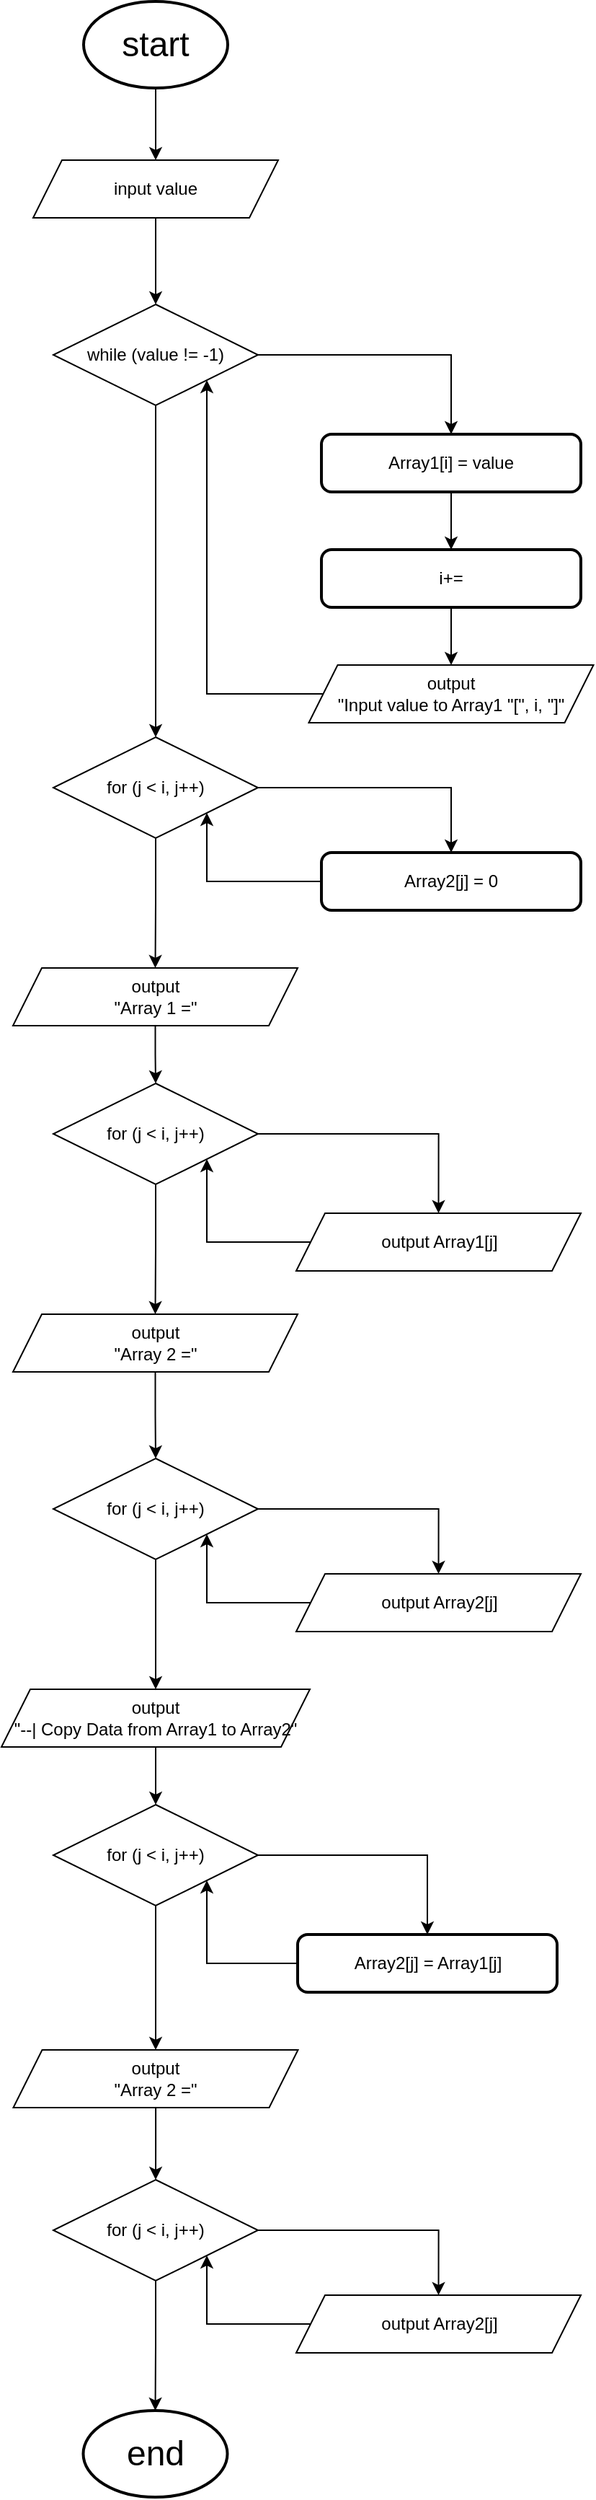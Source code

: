 <mxfile version="25.0.3">
  <diagram name="Page-1" id="F2ajOnZY6f7qFGTdP2zr">
    <mxGraphModel dx="2390" dy="1243" grid="1" gridSize="10" guides="1" tooltips="1" connect="1" arrows="1" fold="1" page="1" pageScale="1" pageWidth="850" pageHeight="1100" math="0" shadow="0">
      <root>
        <mxCell id="0" />
        <mxCell id="1" parent="0" />
        <mxCell id="ePJPPTmYgowWuQNThrpA-9" style="edgeStyle=orthogonalEdgeStyle;rounded=0;orthogonalLoop=1;jettySize=auto;html=1;entryX=0.5;entryY=0;entryDx=0;entryDy=0;" edge="1" parent="1" source="ePJPPTmYgowWuQNThrpA-1" target="ePJPPTmYgowWuQNThrpA-6">
          <mxGeometry relative="1" as="geometry" />
        </mxCell>
        <mxCell id="ePJPPTmYgowWuQNThrpA-1" value="&lt;font style=&quot;font-size: 24px;&quot;&gt;start&lt;/font&gt;" style="strokeWidth=2;html=1;shape=mxgraph.flowchart.start_1;whiteSpace=wrap;" vertex="1" parent="1">
          <mxGeometry x="375" y="40" width="100" height="60" as="geometry" />
        </mxCell>
        <mxCell id="ePJPPTmYgowWuQNThrpA-11" style="edgeStyle=orthogonalEdgeStyle;rounded=0;orthogonalLoop=1;jettySize=auto;html=1;entryX=0.5;entryY=0;entryDx=0;entryDy=0;" edge="1" parent="1" source="ePJPPTmYgowWuQNThrpA-2" target="ePJPPTmYgowWuQNThrpA-4">
          <mxGeometry relative="1" as="geometry" />
        </mxCell>
        <mxCell id="ePJPPTmYgowWuQNThrpA-19" style="edgeStyle=orthogonalEdgeStyle;rounded=0;orthogonalLoop=1;jettySize=auto;html=1;entryX=0.5;entryY=0;entryDx=0;entryDy=0;" edge="1" parent="1" source="ePJPPTmYgowWuQNThrpA-2" target="ePJPPTmYgowWuQNThrpA-15">
          <mxGeometry relative="1" as="geometry">
            <mxPoint x="425" y="540" as="targetPoint" />
          </mxGeometry>
        </mxCell>
        <mxCell id="ePJPPTmYgowWuQNThrpA-2" value="while (value != -1)" style="rhombus;whiteSpace=wrap;html=1;" vertex="1" parent="1">
          <mxGeometry x="354" y="250" width="142" height="70" as="geometry" />
        </mxCell>
        <mxCell id="ePJPPTmYgowWuQNThrpA-12" style="edgeStyle=orthogonalEdgeStyle;rounded=0;orthogonalLoop=1;jettySize=auto;html=1;entryX=0.5;entryY=0;entryDx=0;entryDy=0;" edge="1" parent="1" source="ePJPPTmYgowWuQNThrpA-4" target="ePJPPTmYgowWuQNThrpA-7">
          <mxGeometry relative="1" as="geometry" />
        </mxCell>
        <mxCell id="ePJPPTmYgowWuQNThrpA-4" value="Array1[i] = value" style="rounded=1;whiteSpace=wrap;html=1;absoluteArcSize=1;arcSize=14;strokeWidth=2;" vertex="1" parent="1">
          <mxGeometry x="540" y="340" width="180" height="40" as="geometry" />
        </mxCell>
        <mxCell id="ePJPPTmYgowWuQNThrpA-5" value="&lt;font style=&quot;font-size: 24px;&quot;&gt;end&lt;/font&gt;" style="strokeWidth=2;html=1;shape=mxgraph.flowchart.start_1;whiteSpace=wrap;" vertex="1" parent="1">
          <mxGeometry x="374.75" y="1710" width="100" height="60" as="geometry" />
        </mxCell>
        <mxCell id="ePJPPTmYgowWuQNThrpA-10" style="edgeStyle=orthogonalEdgeStyle;rounded=0;orthogonalLoop=1;jettySize=auto;html=1;entryX=0.5;entryY=0;entryDx=0;entryDy=0;" edge="1" parent="1" source="ePJPPTmYgowWuQNThrpA-6" target="ePJPPTmYgowWuQNThrpA-2">
          <mxGeometry relative="1" as="geometry" />
        </mxCell>
        <mxCell id="ePJPPTmYgowWuQNThrpA-6" value="input value" style="shape=parallelogram;perimeter=parallelogramPerimeter;whiteSpace=wrap;html=1;fixedSize=1;" vertex="1" parent="1">
          <mxGeometry x="340" y="150" width="170" height="40" as="geometry" />
        </mxCell>
        <mxCell id="ePJPPTmYgowWuQNThrpA-13" style="edgeStyle=orthogonalEdgeStyle;rounded=0;orthogonalLoop=1;jettySize=auto;html=1;entryX=0.5;entryY=0;entryDx=0;entryDy=0;" edge="1" parent="1" source="ePJPPTmYgowWuQNThrpA-7" target="ePJPPTmYgowWuQNThrpA-8">
          <mxGeometry relative="1" as="geometry" />
        </mxCell>
        <mxCell id="ePJPPTmYgowWuQNThrpA-7" value="i+=" style="rounded=1;whiteSpace=wrap;html=1;absoluteArcSize=1;arcSize=14;strokeWidth=2;" vertex="1" parent="1">
          <mxGeometry x="540" y="420" width="180" height="40" as="geometry" />
        </mxCell>
        <mxCell id="ePJPPTmYgowWuQNThrpA-14" style="edgeStyle=orthogonalEdgeStyle;rounded=0;orthogonalLoop=1;jettySize=auto;html=1;entryX=1;entryY=1;entryDx=0;entryDy=0;" edge="1" parent="1" source="ePJPPTmYgowWuQNThrpA-8" target="ePJPPTmYgowWuQNThrpA-2">
          <mxGeometry relative="1" as="geometry" />
        </mxCell>
        <mxCell id="ePJPPTmYgowWuQNThrpA-8" value="output&lt;div&gt;&quot;Input value to Array1 &quot;[&quot;, i, &quot;]&quot;&lt;/div&gt;" style="shape=parallelogram;perimeter=parallelogramPerimeter;whiteSpace=wrap;html=1;fixedSize=1;" vertex="1" parent="1">
          <mxGeometry x="531.25" y="500" width="197.5" height="40" as="geometry" />
        </mxCell>
        <mxCell id="ePJPPTmYgowWuQNThrpA-17" style="edgeStyle=orthogonalEdgeStyle;rounded=0;orthogonalLoop=1;jettySize=auto;html=1;entryX=0.5;entryY=0;entryDx=0;entryDy=0;" edge="1" parent="1" source="ePJPPTmYgowWuQNThrpA-15" target="ePJPPTmYgowWuQNThrpA-16">
          <mxGeometry relative="1" as="geometry" />
        </mxCell>
        <mxCell id="ePJPPTmYgowWuQNThrpA-21" style="edgeStyle=orthogonalEdgeStyle;rounded=0;orthogonalLoop=1;jettySize=auto;html=1;entryX=0.5;entryY=0;entryDx=0;entryDy=0;" edge="1" parent="1" source="ePJPPTmYgowWuQNThrpA-15" target="ePJPPTmYgowWuQNThrpA-20">
          <mxGeometry relative="1" as="geometry" />
        </mxCell>
        <mxCell id="ePJPPTmYgowWuQNThrpA-15" value="for (j &amp;lt; i, j++)" style="rhombus;whiteSpace=wrap;html=1;" vertex="1" parent="1">
          <mxGeometry x="354" y="550" width="142" height="70" as="geometry" />
        </mxCell>
        <mxCell id="ePJPPTmYgowWuQNThrpA-18" style="edgeStyle=orthogonalEdgeStyle;rounded=0;orthogonalLoop=1;jettySize=auto;html=1;entryX=1;entryY=1;entryDx=0;entryDy=0;" edge="1" parent="1" source="ePJPPTmYgowWuQNThrpA-16" target="ePJPPTmYgowWuQNThrpA-15">
          <mxGeometry relative="1" as="geometry" />
        </mxCell>
        <mxCell id="ePJPPTmYgowWuQNThrpA-16" value="Array2[j] = 0" style="rounded=1;whiteSpace=wrap;html=1;absoluteArcSize=1;arcSize=14;strokeWidth=2;" vertex="1" parent="1">
          <mxGeometry x="540" y="630" width="180" height="40" as="geometry" />
        </mxCell>
        <mxCell id="ePJPPTmYgowWuQNThrpA-23" style="edgeStyle=orthogonalEdgeStyle;rounded=0;orthogonalLoop=1;jettySize=auto;html=1;entryX=0.5;entryY=0;entryDx=0;entryDy=0;" edge="1" parent="1" source="ePJPPTmYgowWuQNThrpA-20" target="ePJPPTmYgowWuQNThrpA-22">
          <mxGeometry relative="1" as="geometry" />
        </mxCell>
        <mxCell id="ePJPPTmYgowWuQNThrpA-20" value="output&lt;div&gt;&quot;Array 1 =&quot;&lt;/div&gt;" style="shape=parallelogram;perimeter=parallelogramPerimeter;whiteSpace=wrap;html=1;fixedSize=1;" vertex="1" parent="1">
          <mxGeometry x="326" y="710" width="197.5" height="40" as="geometry" />
        </mxCell>
        <mxCell id="ePJPPTmYgowWuQNThrpA-25" style="edgeStyle=orthogonalEdgeStyle;rounded=0;orthogonalLoop=1;jettySize=auto;html=1;entryX=0.5;entryY=0;entryDx=0;entryDy=0;" edge="1" parent="1" source="ePJPPTmYgowWuQNThrpA-22" target="ePJPPTmYgowWuQNThrpA-24">
          <mxGeometry relative="1" as="geometry" />
        </mxCell>
        <mxCell id="ePJPPTmYgowWuQNThrpA-30" style="edgeStyle=orthogonalEdgeStyle;rounded=0;orthogonalLoop=1;jettySize=auto;html=1;entryX=0.5;entryY=0;entryDx=0;entryDy=0;" edge="1" parent="1" source="ePJPPTmYgowWuQNThrpA-22" target="ePJPPTmYgowWuQNThrpA-27">
          <mxGeometry relative="1" as="geometry" />
        </mxCell>
        <mxCell id="ePJPPTmYgowWuQNThrpA-22" value="for (j &amp;lt; i, j++)" style="rhombus;whiteSpace=wrap;html=1;" vertex="1" parent="1">
          <mxGeometry x="354" y="790" width="142" height="70" as="geometry" />
        </mxCell>
        <mxCell id="ePJPPTmYgowWuQNThrpA-26" style="edgeStyle=orthogonalEdgeStyle;rounded=0;orthogonalLoop=1;jettySize=auto;html=1;entryX=1;entryY=1;entryDx=0;entryDy=0;" edge="1" parent="1" source="ePJPPTmYgowWuQNThrpA-24" target="ePJPPTmYgowWuQNThrpA-22">
          <mxGeometry relative="1" as="geometry" />
        </mxCell>
        <mxCell id="ePJPPTmYgowWuQNThrpA-24" value="output Array1[j]" style="shape=parallelogram;perimeter=parallelogramPerimeter;whiteSpace=wrap;html=1;fixedSize=1;" vertex="1" parent="1">
          <mxGeometry x="522.5" y="880" width="197.5" height="40" as="geometry" />
        </mxCell>
        <mxCell id="ePJPPTmYgowWuQNThrpA-31" style="edgeStyle=orthogonalEdgeStyle;rounded=0;orthogonalLoop=1;jettySize=auto;html=1;entryX=0.5;entryY=0;entryDx=0;entryDy=0;" edge="1" parent="1" source="ePJPPTmYgowWuQNThrpA-27" target="ePJPPTmYgowWuQNThrpA-28">
          <mxGeometry relative="1" as="geometry" />
        </mxCell>
        <mxCell id="ePJPPTmYgowWuQNThrpA-27" value="output&lt;div&gt;&quot;Array 2 =&quot;&lt;/div&gt;" style="shape=parallelogram;perimeter=parallelogramPerimeter;whiteSpace=wrap;html=1;fixedSize=1;" vertex="1" parent="1">
          <mxGeometry x="326" y="950" width="197.5" height="40" as="geometry" />
        </mxCell>
        <mxCell id="ePJPPTmYgowWuQNThrpA-32" style="edgeStyle=orthogonalEdgeStyle;rounded=0;orthogonalLoop=1;jettySize=auto;html=1;entryX=0.5;entryY=0;entryDx=0;entryDy=0;" edge="1" parent="1" source="ePJPPTmYgowWuQNThrpA-28" target="ePJPPTmYgowWuQNThrpA-29">
          <mxGeometry relative="1" as="geometry" />
        </mxCell>
        <mxCell id="ePJPPTmYgowWuQNThrpA-38" style="edgeStyle=orthogonalEdgeStyle;rounded=0;orthogonalLoop=1;jettySize=auto;html=1;entryX=0.5;entryY=0;entryDx=0;entryDy=0;" edge="1" parent="1" source="ePJPPTmYgowWuQNThrpA-28" target="ePJPPTmYgowWuQNThrpA-34">
          <mxGeometry relative="1" as="geometry" />
        </mxCell>
        <mxCell id="ePJPPTmYgowWuQNThrpA-28" value="for (j &amp;lt; i, j++)" style="rhombus;whiteSpace=wrap;html=1;" vertex="1" parent="1">
          <mxGeometry x="354" y="1050" width="142" height="70" as="geometry" />
        </mxCell>
        <mxCell id="ePJPPTmYgowWuQNThrpA-33" style="edgeStyle=orthogonalEdgeStyle;rounded=0;orthogonalLoop=1;jettySize=auto;html=1;entryX=1;entryY=1;entryDx=0;entryDy=0;" edge="1" parent="1" source="ePJPPTmYgowWuQNThrpA-29" target="ePJPPTmYgowWuQNThrpA-28">
          <mxGeometry relative="1" as="geometry" />
        </mxCell>
        <mxCell id="ePJPPTmYgowWuQNThrpA-29" value="output Array2[j]" style="shape=parallelogram;perimeter=parallelogramPerimeter;whiteSpace=wrap;html=1;fixedSize=1;" vertex="1" parent="1">
          <mxGeometry x="522.5" y="1130" width="197.5" height="40" as="geometry" />
        </mxCell>
        <mxCell id="ePJPPTmYgowWuQNThrpA-39" style="edgeStyle=orthogonalEdgeStyle;rounded=0;orthogonalLoop=1;jettySize=auto;html=1;entryX=0.5;entryY=0;entryDx=0;entryDy=0;" edge="1" parent="1" source="ePJPPTmYgowWuQNThrpA-34" target="ePJPPTmYgowWuQNThrpA-35">
          <mxGeometry relative="1" as="geometry" />
        </mxCell>
        <mxCell id="ePJPPTmYgowWuQNThrpA-34" value="output&lt;div&gt;&quot;--| Copy Data from Array1 to Array2&quot;&lt;/div&gt;" style="shape=parallelogram;perimeter=parallelogramPerimeter;whiteSpace=wrap;html=1;fixedSize=1;" vertex="1" parent="1">
          <mxGeometry x="318" y="1210" width="214" height="40" as="geometry" />
        </mxCell>
        <mxCell id="ePJPPTmYgowWuQNThrpA-40" style="edgeStyle=orthogonalEdgeStyle;rounded=0;orthogonalLoop=1;jettySize=auto;html=1;entryX=0.5;entryY=0;entryDx=0;entryDy=0;" edge="1" parent="1" source="ePJPPTmYgowWuQNThrpA-35" target="ePJPPTmYgowWuQNThrpA-37">
          <mxGeometry relative="1" as="geometry" />
        </mxCell>
        <mxCell id="ePJPPTmYgowWuQNThrpA-45" style="edgeStyle=orthogonalEdgeStyle;rounded=0;orthogonalLoop=1;jettySize=auto;html=1;entryX=0.5;entryY=0;entryDx=0;entryDy=0;" edge="1" parent="1" source="ePJPPTmYgowWuQNThrpA-35" target="ePJPPTmYgowWuQNThrpA-42">
          <mxGeometry relative="1" as="geometry" />
        </mxCell>
        <mxCell id="ePJPPTmYgowWuQNThrpA-35" value="for (j &amp;lt; i, j++)" style="rhombus;whiteSpace=wrap;html=1;" vertex="1" parent="1">
          <mxGeometry x="354" y="1290" width="142" height="70" as="geometry" />
        </mxCell>
        <mxCell id="ePJPPTmYgowWuQNThrpA-41" style="edgeStyle=orthogonalEdgeStyle;rounded=0;orthogonalLoop=1;jettySize=auto;html=1;entryX=1;entryY=1;entryDx=0;entryDy=0;" edge="1" parent="1" source="ePJPPTmYgowWuQNThrpA-37" target="ePJPPTmYgowWuQNThrpA-35">
          <mxGeometry relative="1" as="geometry" />
        </mxCell>
        <mxCell id="ePJPPTmYgowWuQNThrpA-37" value="Array2[j] = Array1[j]" style="rounded=1;whiteSpace=wrap;html=1;absoluteArcSize=1;arcSize=14;strokeWidth=2;" vertex="1" parent="1">
          <mxGeometry x="523.5" y="1380" width="180" height="40" as="geometry" />
        </mxCell>
        <mxCell id="ePJPPTmYgowWuQNThrpA-46" style="edgeStyle=orthogonalEdgeStyle;rounded=0;orthogonalLoop=1;jettySize=auto;html=1;entryX=0.5;entryY=0;entryDx=0;entryDy=0;" edge="1" parent="1" source="ePJPPTmYgowWuQNThrpA-42" target="ePJPPTmYgowWuQNThrpA-43">
          <mxGeometry relative="1" as="geometry" />
        </mxCell>
        <mxCell id="ePJPPTmYgowWuQNThrpA-42" value="output&lt;div&gt;&quot;Array 2 =&quot;&lt;/div&gt;" style="shape=parallelogram;perimeter=parallelogramPerimeter;whiteSpace=wrap;html=1;fixedSize=1;" vertex="1" parent="1">
          <mxGeometry x="326.25" y="1460" width="197.5" height="40" as="geometry" />
        </mxCell>
        <mxCell id="ePJPPTmYgowWuQNThrpA-47" style="edgeStyle=orthogonalEdgeStyle;rounded=0;orthogonalLoop=1;jettySize=auto;html=1;entryX=0.5;entryY=0;entryDx=0;entryDy=0;" edge="1" parent="1" source="ePJPPTmYgowWuQNThrpA-43" target="ePJPPTmYgowWuQNThrpA-44">
          <mxGeometry relative="1" as="geometry" />
        </mxCell>
        <mxCell id="ePJPPTmYgowWuQNThrpA-43" value="for (j &amp;lt; i, j++)" style="rhombus;whiteSpace=wrap;html=1;" vertex="1" parent="1">
          <mxGeometry x="354" y="1550" width="142" height="70" as="geometry" />
        </mxCell>
        <mxCell id="ePJPPTmYgowWuQNThrpA-48" style="edgeStyle=orthogonalEdgeStyle;rounded=0;orthogonalLoop=1;jettySize=auto;html=1;entryX=1;entryY=1;entryDx=0;entryDy=0;" edge="1" parent="1" source="ePJPPTmYgowWuQNThrpA-44" target="ePJPPTmYgowWuQNThrpA-43">
          <mxGeometry relative="1" as="geometry" />
        </mxCell>
        <mxCell id="ePJPPTmYgowWuQNThrpA-44" value="output Array2[j]" style="shape=parallelogram;perimeter=parallelogramPerimeter;whiteSpace=wrap;html=1;fixedSize=1;" vertex="1" parent="1">
          <mxGeometry x="522.5" y="1630" width="197.5" height="40" as="geometry" />
        </mxCell>
        <mxCell id="ePJPPTmYgowWuQNThrpA-49" style="edgeStyle=orthogonalEdgeStyle;rounded=0;orthogonalLoop=1;jettySize=auto;html=1;entryX=0.5;entryY=0;entryDx=0;entryDy=0;entryPerimeter=0;" edge="1" parent="1" source="ePJPPTmYgowWuQNThrpA-43" target="ePJPPTmYgowWuQNThrpA-5">
          <mxGeometry relative="1" as="geometry" />
        </mxCell>
      </root>
    </mxGraphModel>
  </diagram>
</mxfile>

